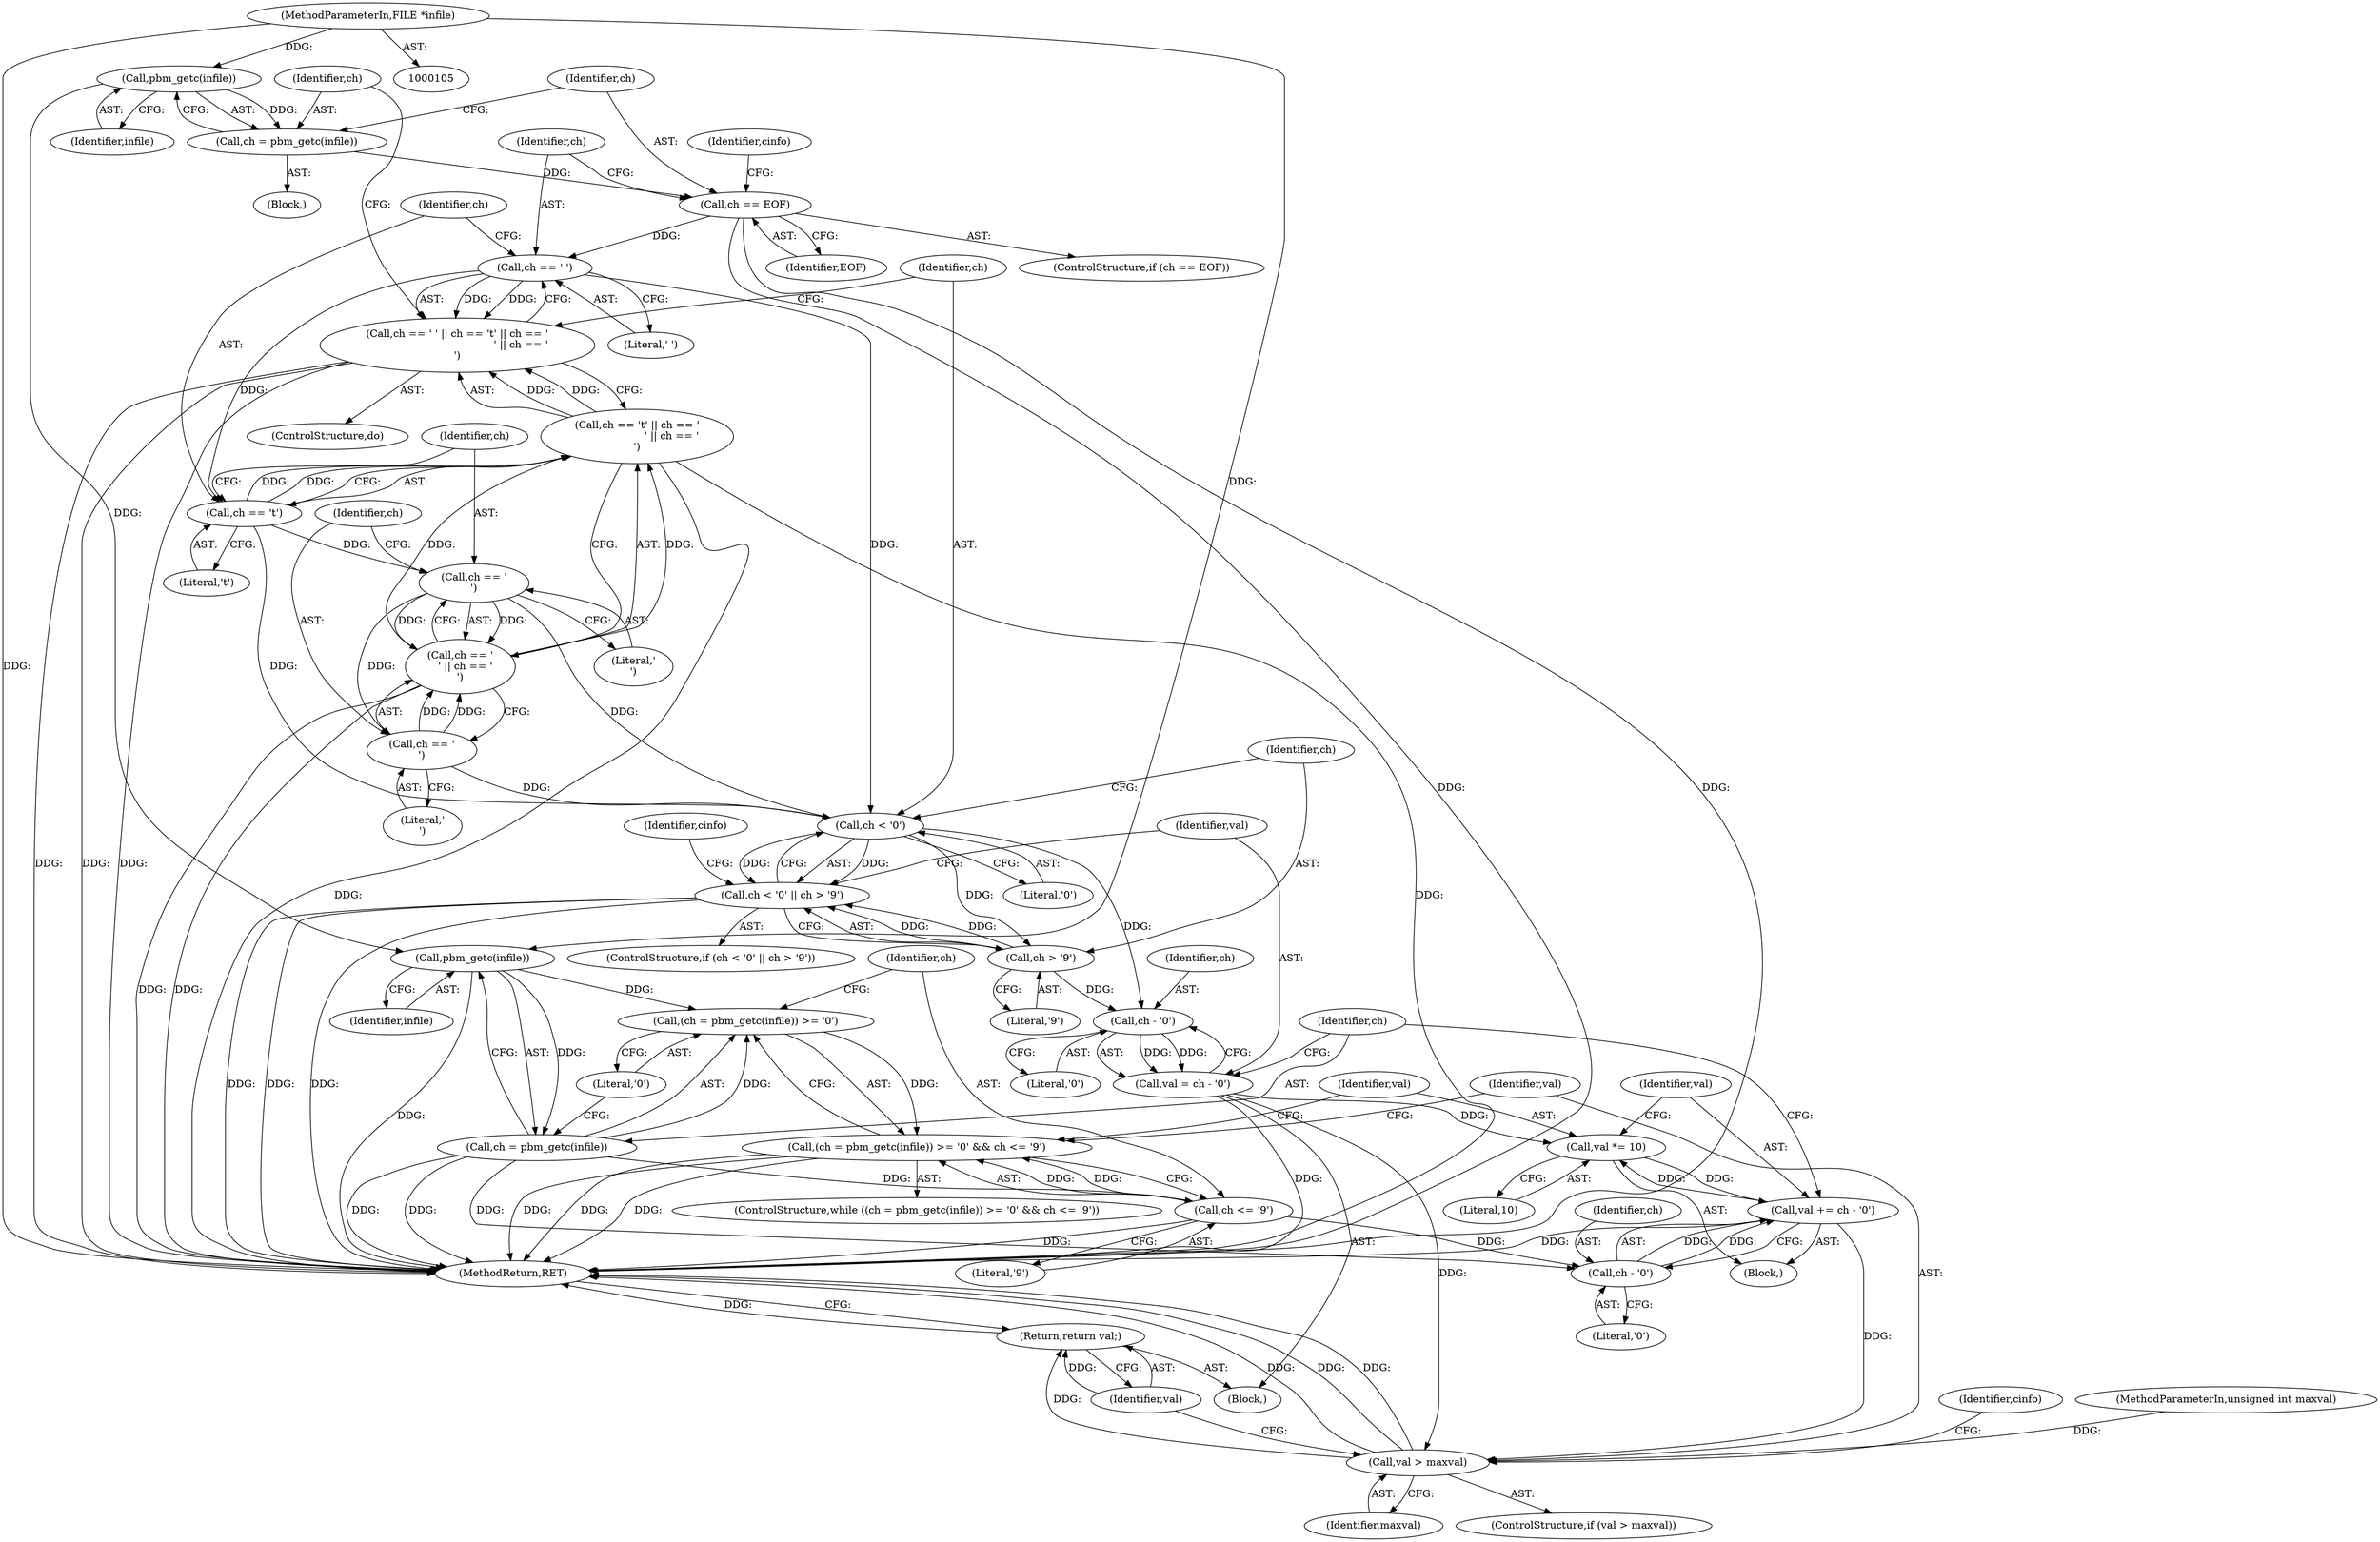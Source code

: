 digraph "0_libjpeg-turbo_9c78a04df4e44ef6487eee99c4258397f4fdca55_3@API" {
"1000116" [label="(Call,pbm_getc(infile))"];
"1000107" [label="(MethodParameterIn,FILE *infile)"];
"1000114" [label="(Call,ch = pbm_getc(infile))"];
"1000119" [label="(Call,ch == EOF)"];
"1000126" [label="(Call,ch == ' ')"];
"1000125" [label="(Call,ch == ' ' || ch == '\t' || ch == '\n' || ch == '\r')"];
"1000130" [label="(Call,ch == '\t')"];
"1000129" [label="(Call,ch == '\t' || ch == '\n' || ch == '\r')"];
"1000134" [label="(Call,ch == '\n')"];
"1000133" [label="(Call,ch == '\n' || ch == '\r')"];
"1000137" [label="(Call,ch == '\r')"];
"1000142" [label="(Call,ch < '0')"];
"1000141" [label="(Call,ch < '0' || ch > '9')"];
"1000145" [label="(Call,ch > '9')"];
"1000153" [label="(Call,ch - '0')"];
"1000151" [label="(Call,val = ch - '0')"];
"1000168" [label="(Call,val *= 10)"];
"1000171" [label="(Call,val += ch - '0')"];
"1000177" [label="(Call,val > maxval)"];
"1000183" [label="(Return,return val;)"];
"1000161" [label="(Call,pbm_getc(infile))"];
"1000158" [label="(Call,(ch = pbm_getc(infile)) >= '0')"];
"1000157" [label="(Call,(ch = pbm_getc(infile)) >= '0' && ch <= '9')"];
"1000159" [label="(Call,ch = pbm_getc(infile))"];
"1000164" [label="(Call,ch <= '9')"];
"1000173" [label="(Call,ch - '0')"];
"1000121" [label="(Identifier,EOF)"];
"1000160" [label="(Identifier,ch)"];
"1000138" [label="(Identifier,ch)"];
"1000153" [label="(Call,ch - '0')"];
"1000126" [label="(Call,ch == ' ')"];
"1000185" [label="(MethodReturn,RET)"];
"1000157" [label="(Call,(ch = pbm_getc(infile)) >= '0' && ch <= '9')"];
"1000151" [label="(Call,val = ch - '0')"];
"1000179" [label="(Identifier,maxval)"];
"1000147" [label="(Literal,'9')"];
"1000107" [label="(MethodParameterIn,FILE *infile)"];
"1000172" [label="(Identifier,val)"];
"1000158" [label="(Call,(ch = pbm_getc(infile)) >= '0')"];
"1000183" [label="(Return,return val;)"];
"1000114" [label="(Call,ch = pbm_getc(infile))"];
"1000113" [label="(Block,)"];
"1000145" [label="(Call,ch > '9')"];
"1000178" [label="(Identifier,val)"];
"1000132" [label="(Literal,'\t')"];
"1000112" [label="(ControlStructure,do)"];
"1000130" [label="(Call,ch == '\t')"];
"1000177" [label="(Call,val > maxval)"];
"1000115" [label="(Identifier,ch)"];
"1000146" [label="(Identifier,ch)"];
"1000140" [label="(ControlStructure,if (ch < '0' || ch > '9'))"];
"1000168" [label="(Call,val *= 10)"];
"1000162" [label="(Identifier,infile)"];
"1000171" [label="(Call,val += ch - '0')"];
"1000164" [label="(Call,ch <= '9')"];
"1000169" [label="(Identifier,val)"];
"1000116" [label="(Call,pbm_getc(infile))"];
"1000129" [label="(Call,ch == '\t' || ch == '\n' || ch == '\r')"];
"1000175" [label="(Literal,'0')"];
"1000131" [label="(Identifier,ch)"];
"1000176" [label="(ControlStructure,if (val > maxval))"];
"1000161" [label="(Call,pbm_getc(infile))"];
"1000137" [label="(Call,ch == '\r')"];
"1000118" [label="(ControlStructure,if (ch == EOF))"];
"1000135" [label="(Identifier,ch)"];
"1000156" [label="(ControlStructure,while ((ch = pbm_getc(infile)) >= '0' && ch <= '9'))"];
"1000174" [label="(Identifier,ch)"];
"1000133" [label="(Call,ch == '\n' || ch == '\r')"];
"1000136" [label="(Literal,'\n')"];
"1000181" [label="(Identifier,cinfo)"];
"1000119" [label="(Call,ch == EOF)"];
"1000144" [label="(Literal,'0')"];
"1000120" [label="(Identifier,ch)"];
"1000142" [label="(Call,ch < '0')"];
"1000139" [label="(Literal,'\r')"];
"1000117" [label="(Identifier,infile)"];
"1000149" [label="(Identifier,cinfo)"];
"1000184" [label="(Identifier,val)"];
"1000127" [label="(Identifier,ch)"];
"1000109" [label="(Block,)"];
"1000154" [label="(Identifier,ch)"];
"1000155" [label="(Literal,'0')"];
"1000159" [label="(Call,ch = pbm_getc(infile))"];
"1000108" [label="(MethodParameterIn,unsigned int maxval)"];
"1000123" [label="(Identifier,cinfo)"];
"1000141" [label="(Call,ch < '0' || ch > '9')"];
"1000152" [label="(Identifier,val)"];
"1000163" [label="(Literal,'0')"];
"1000166" [label="(Literal,'9')"];
"1000165" [label="(Identifier,ch)"];
"1000143" [label="(Identifier,ch)"];
"1000125" [label="(Call,ch == ' ' || ch == '\t' || ch == '\n' || ch == '\r')"];
"1000170" [label="(Literal,10)"];
"1000173" [label="(Call,ch - '0')"];
"1000128" [label="(Literal,' ')"];
"1000167" [label="(Block,)"];
"1000134" [label="(Call,ch == '\n')"];
"1000116" -> "1000114"  [label="AST: "];
"1000116" -> "1000117"  [label="CFG: "];
"1000117" -> "1000116"  [label="AST: "];
"1000114" -> "1000116"  [label="CFG: "];
"1000116" -> "1000114"  [label="DDG: "];
"1000107" -> "1000116"  [label="DDG: "];
"1000116" -> "1000161"  [label="DDG: "];
"1000107" -> "1000105"  [label="AST: "];
"1000107" -> "1000185"  [label="DDG: "];
"1000107" -> "1000161"  [label="DDG: "];
"1000114" -> "1000113"  [label="AST: "];
"1000115" -> "1000114"  [label="AST: "];
"1000120" -> "1000114"  [label="CFG: "];
"1000114" -> "1000119"  [label="DDG: "];
"1000119" -> "1000118"  [label="AST: "];
"1000119" -> "1000121"  [label="CFG: "];
"1000120" -> "1000119"  [label="AST: "];
"1000121" -> "1000119"  [label="AST: "];
"1000127" -> "1000119"  [label="CFG: "];
"1000123" -> "1000119"  [label="CFG: "];
"1000119" -> "1000185"  [label="DDG: "];
"1000119" -> "1000185"  [label="DDG: "];
"1000119" -> "1000126"  [label="DDG: "];
"1000126" -> "1000125"  [label="AST: "];
"1000126" -> "1000128"  [label="CFG: "];
"1000127" -> "1000126"  [label="AST: "];
"1000128" -> "1000126"  [label="AST: "];
"1000131" -> "1000126"  [label="CFG: "];
"1000125" -> "1000126"  [label="CFG: "];
"1000126" -> "1000125"  [label="DDG: "];
"1000126" -> "1000125"  [label="DDG: "];
"1000126" -> "1000130"  [label="DDG: "];
"1000126" -> "1000142"  [label="DDG: "];
"1000125" -> "1000112"  [label="AST: "];
"1000125" -> "1000129"  [label="CFG: "];
"1000129" -> "1000125"  [label="AST: "];
"1000115" -> "1000125"  [label="CFG: "];
"1000143" -> "1000125"  [label="CFG: "];
"1000125" -> "1000185"  [label="DDG: "];
"1000125" -> "1000185"  [label="DDG: "];
"1000125" -> "1000185"  [label="DDG: "];
"1000129" -> "1000125"  [label="DDG: "];
"1000129" -> "1000125"  [label="DDG: "];
"1000130" -> "1000129"  [label="AST: "];
"1000130" -> "1000132"  [label="CFG: "];
"1000131" -> "1000130"  [label="AST: "];
"1000132" -> "1000130"  [label="AST: "];
"1000135" -> "1000130"  [label="CFG: "];
"1000129" -> "1000130"  [label="CFG: "];
"1000130" -> "1000129"  [label="DDG: "];
"1000130" -> "1000129"  [label="DDG: "];
"1000130" -> "1000134"  [label="DDG: "];
"1000130" -> "1000142"  [label="DDG: "];
"1000129" -> "1000133"  [label="CFG: "];
"1000133" -> "1000129"  [label="AST: "];
"1000129" -> "1000185"  [label="DDG: "];
"1000129" -> "1000185"  [label="DDG: "];
"1000133" -> "1000129"  [label="DDG: "];
"1000133" -> "1000129"  [label="DDG: "];
"1000134" -> "1000133"  [label="AST: "];
"1000134" -> "1000136"  [label="CFG: "];
"1000135" -> "1000134"  [label="AST: "];
"1000136" -> "1000134"  [label="AST: "];
"1000138" -> "1000134"  [label="CFG: "];
"1000133" -> "1000134"  [label="CFG: "];
"1000134" -> "1000133"  [label="DDG: "];
"1000134" -> "1000133"  [label="DDG: "];
"1000134" -> "1000137"  [label="DDG: "];
"1000134" -> "1000142"  [label="DDG: "];
"1000133" -> "1000137"  [label="CFG: "];
"1000137" -> "1000133"  [label="AST: "];
"1000133" -> "1000185"  [label="DDG: "];
"1000133" -> "1000185"  [label="DDG: "];
"1000137" -> "1000133"  [label="DDG: "];
"1000137" -> "1000133"  [label="DDG: "];
"1000137" -> "1000139"  [label="CFG: "];
"1000138" -> "1000137"  [label="AST: "];
"1000139" -> "1000137"  [label="AST: "];
"1000137" -> "1000142"  [label="DDG: "];
"1000142" -> "1000141"  [label="AST: "];
"1000142" -> "1000144"  [label="CFG: "];
"1000143" -> "1000142"  [label="AST: "];
"1000144" -> "1000142"  [label="AST: "];
"1000146" -> "1000142"  [label="CFG: "];
"1000141" -> "1000142"  [label="CFG: "];
"1000142" -> "1000141"  [label="DDG: "];
"1000142" -> "1000141"  [label="DDG: "];
"1000142" -> "1000145"  [label="DDG: "];
"1000142" -> "1000153"  [label="DDG: "];
"1000141" -> "1000140"  [label="AST: "];
"1000141" -> "1000145"  [label="CFG: "];
"1000145" -> "1000141"  [label="AST: "];
"1000149" -> "1000141"  [label="CFG: "];
"1000152" -> "1000141"  [label="CFG: "];
"1000141" -> "1000185"  [label="DDG: "];
"1000141" -> "1000185"  [label="DDG: "];
"1000141" -> "1000185"  [label="DDG: "];
"1000145" -> "1000141"  [label="DDG: "];
"1000145" -> "1000141"  [label="DDG: "];
"1000145" -> "1000147"  [label="CFG: "];
"1000146" -> "1000145"  [label="AST: "];
"1000147" -> "1000145"  [label="AST: "];
"1000145" -> "1000153"  [label="DDG: "];
"1000153" -> "1000151"  [label="AST: "];
"1000153" -> "1000155"  [label="CFG: "];
"1000154" -> "1000153"  [label="AST: "];
"1000155" -> "1000153"  [label="AST: "];
"1000151" -> "1000153"  [label="CFG: "];
"1000153" -> "1000151"  [label="DDG: "];
"1000153" -> "1000151"  [label="DDG: "];
"1000151" -> "1000109"  [label="AST: "];
"1000152" -> "1000151"  [label="AST: "];
"1000160" -> "1000151"  [label="CFG: "];
"1000151" -> "1000185"  [label="DDG: "];
"1000151" -> "1000168"  [label="DDG: "];
"1000151" -> "1000177"  [label="DDG: "];
"1000168" -> "1000167"  [label="AST: "];
"1000168" -> "1000170"  [label="CFG: "];
"1000169" -> "1000168"  [label="AST: "];
"1000170" -> "1000168"  [label="AST: "];
"1000172" -> "1000168"  [label="CFG: "];
"1000171" -> "1000168"  [label="DDG: "];
"1000168" -> "1000171"  [label="DDG: "];
"1000171" -> "1000167"  [label="AST: "];
"1000171" -> "1000173"  [label="CFG: "];
"1000172" -> "1000171"  [label="AST: "];
"1000173" -> "1000171"  [label="AST: "];
"1000160" -> "1000171"  [label="CFG: "];
"1000171" -> "1000185"  [label="DDG: "];
"1000173" -> "1000171"  [label="DDG: "];
"1000173" -> "1000171"  [label="DDG: "];
"1000171" -> "1000177"  [label="DDG: "];
"1000177" -> "1000176"  [label="AST: "];
"1000177" -> "1000179"  [label="CFG: "];
"1000178" -> "1000177"  [label="AST: "];
"1000179" -> "1000177"  [label="AST: "];
"1000181" -> "1000177"  [label="CFG: "];
"1000184" -> "1000177"  [label="CFG: "];
"1000177" -> "1000185"  [label="DDG: "];
"1000177" -> "1000185"  [label="DDG: "];
"1000177" -> "1000185"  [label="DDG: "];
"1000108" -> "1000177"  [label="DDG: "];
"1000177" -> "1000183"  [label="DDG: "];
"1000183" -> "1000109"  [label="AST: "];
"1000183" -> "1000184"  [label="CFG: "];
"1000184" -> "1000183"  [label="AST: "];
"1000185" -> "1000183"  [label="CFG: "];
"1000183" -> "1000185"  [label="DDG: "];
"1000184" -> "1000183"  [label="DDG: "];
"1000161" -> "1000159"  [label="AST: "];
"1000161" -> "1000162"  [label="CFG: "];
"1000162" -> "1000161"  [label="AST: "];
"1000159" -> "1000161"  [label="CFG: "];
"1000161" -> "1000185"  [label="DDG: "];
"1000161" -> "1000158"  [label="DDG: "];
"1000161" -> "1000159"  [label="DDG: "];
"1000158" -> "1000157"  [label="AST: "];
"1000158" -> "1000163"  [label="CFG: "];
"1000159" -> "1000158"  [label="AST: "];
"1000163" -> "1000158"  [label="AST: "];
"1000165" -> "1000158"  [label="CFG: "];
"1000157" -> "1000158"  [label="CFG: "];
"1000158" -> "1000157"  [label="DDG: "];
"1000159" -> "1000158"  [label="DDG: "];
"1000157" -> "1000156"  [label="AST: "];
"1000157" -> "1000164"  [label="CFG: "];
"1000164" -> "1000157"  [label="AST: "];
"1000169" -> "1000157"  [label="CFG: "];
"1000178" -> "1000157"  [label="CFG: "];
"1000157" -> "1000185"  [label="DDG: "];
"1000157" -> "1000185"  [label="DDG: "];
"1000157" -> "1000185"  [label="DDG: "];
"1000164" -> "1000157"  [label="DDG: "];
"1000164" -> "1000157"  [label="DDG: "];
"1000160" -> "1000159"  [label="AST: "];
"1000163" -> "1000159"  [label="CFG: "];
"1000159" -> "1000185"  [label="DDG: "];
"1000159" -> "1000185"  [label="DDG: "];
"1000159" -> "1000164"  [label="DDG: "];
"1000159" -> "1000173"  [label="DDG: "];
"1000164" -> "1000166"  [label="CFG: "];
"1000165" -> "1000164"  [label="AST: "];
"1000166" -> "1000164"  [label="AST: "];
"1000164" -> "1000185"  [label="DDG: "];
"1000164" -> "1000173"  [label="DDG: "];
"1000173" -> "1000175"  [label="CFG: "];
"1000174" -> "1000173"  [label="AST: "];
"1000175" -> "1000173"  [label="AST: "];
}
